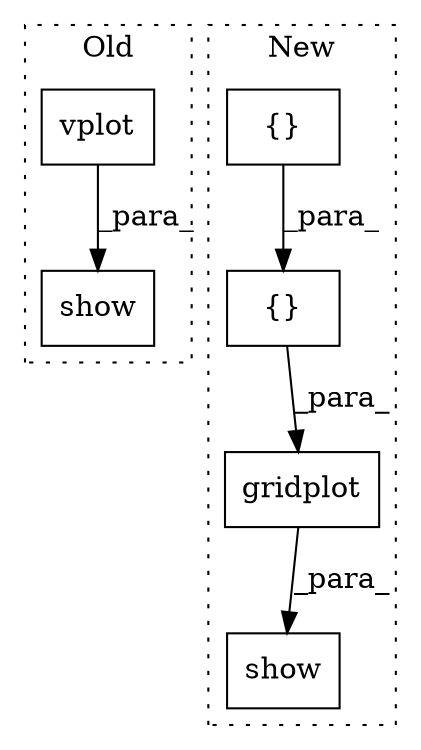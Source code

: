 digraph G {
subgraph cluster0 {
1 [label="vplot" a="32" s="1051,1068" l="6,1" shape="box"];
4 [label="show" a="32" s="1046,1069" l="5,1" shape="box"];
label = "Old";
style="dotted";
}
subgraph cluster1 {
2 [label="gridplot" a="32" s="957,992" l="9,1" shape="box"];
3 [label="{}" a="4" s="975,991" l="1,1" shape="box"];
5 [label="show" a="32" s="952,993" l="5,1" shape="box"];
6 [label="{}" a="4" s="984,990" l="1,1" shape="box"];
label = "New";
style="dotted";
}
1 -> 4 [label="_para_"];
2 -> 5 [label="_para_"];
3 -> 2 [label="_para_"];
6 -> 3 [label="_para_"];
}